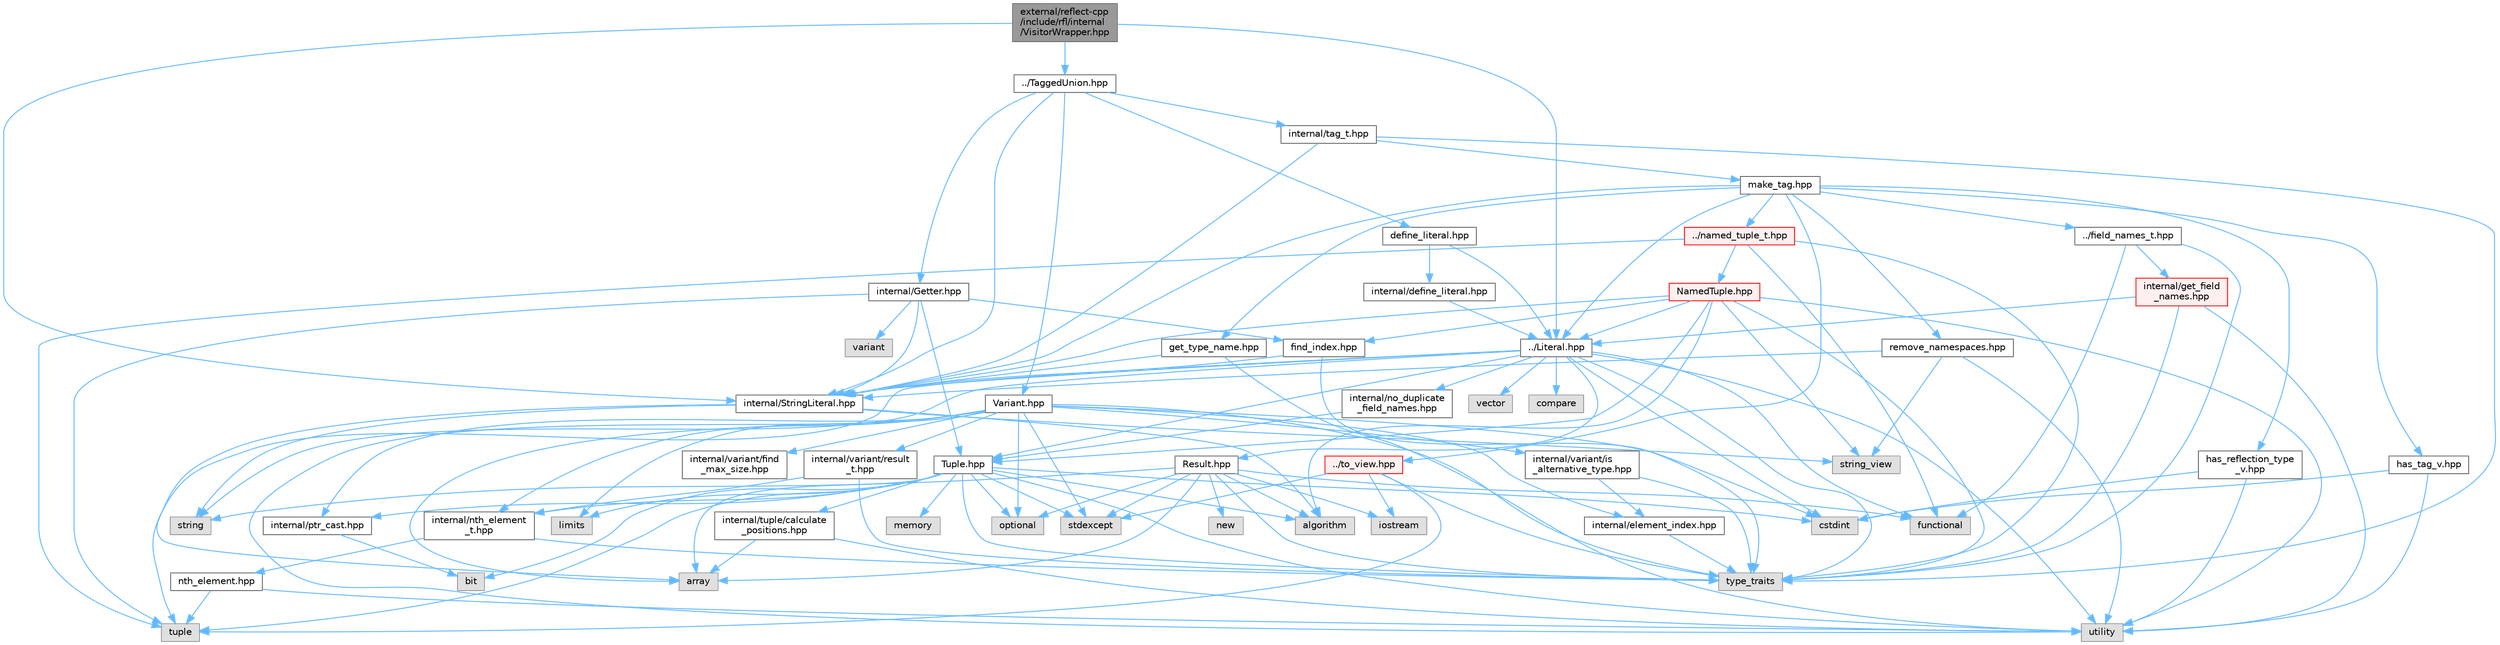 digraph "external/reflect-cpp/include/rfl/internal/VisitorWrapper.hpp"
{
 // LATEX_PDF_SIZE
  bgcolor="transparent";
  edge [fontname=Helvetica,fontsize=10,labelfontname=Helvetica,labelfontsize=10];
  node [fontname=Helvetica,fontsize=10,shape=box,height=0.2,width=0.4];
  Node1 [id="Node000001",label="external/reflect-cpp\l/include/rfl/internal\l/VisitorWrapper.hpp",height=0.2,width=0.4,color="gray40", fillcolor="grey60", style="filled", fontcolor="black",tooltip=" "];
  Node1 -> Node2 [id="edge127_Node000001_Node000002",color="steelblue1",style="solid",tooltip=" "];
  Node2 [id="Node000002",label="../Literal.hpp",height=0.2,width=0.4,color="grey40", fillcolor="white", style="filled",URL="$_literal_8hpp.html",tooltip=" "];
  Node2 -> Node3 [id="edge128_Node000002_Node000003",color="steelblue1",style="solid",tooltip=" "];
  Node3 [id="Node000003",label="compare",height=0.2,width=0.4,color="grey60", fillcolor="#E0E0E0", style="filled",tooltip=" "];
  Node2 -> Node4 [id="edge129_Node000002_Node000004",color="steelblue1",style="solid",tooltip=" "];
  Node4 [id="Node000004",label="cstdint",height=0.2,width=0.4,color="grey60", fillcolor="#E0E0E0", style="filled",tooltip=" "];
  Node2 -> Node5 [id="edge130_Node000002_Node000005",color="steelblue1",style="solid",tooltip=" "];
  Node5 [id="Node000005",label="functional",height=0.2,width=0.4,color="grey60", fillcolor="#E0E0E0", style="filled",tooltip=" "];
  Node2 -> Node6 [id="edge131_Node000002_Node000006",color="steelblue1",style="solid",tooltip=" "];
  Node6 [id="Node000006",label="string",height=0.2,width=0.4,color="grey60", fillcolor="#E0E0E0", style="filled",tooltip=" "];
  Node2 -> Node7 [id="edge132_Node000002_Node000007",color="steelblue1",style="solid",tooltip=" "];
  Node7 [id="Node000007",label="tuple",height=0.2,width=0.4,color="grey60", fillcolor="#E0E0E0", style="filled",tooltip=" "];
  Node2 -> Node8 [id="edge133_Node000002_Node000008",color="steelblue1",style="solid",tooltip=" "];
  Node8 [id="Node000008",label="type_traits",height=0.2,width=0.4,color="grey60", fillcolor="#E0E0E0", style="filled",tooltip=" "];
  Node2 -> Node9 [id="edge134_Node000002_Node000009",color="steelblue1",style="solid",tooltip=" "];
  Node9 [id="Node000009",label="utility",height=0.2,width=0.4,color="grey60", fillcolor="#E0E0E0", style="filled",tooltip=" "];
  Node2 -> Node10 [id="edge135_Node000002_Node000010",color="steelblue1",style="solid",tooltip=" "];
  Node10 [id="Node000010",label="vector",height=0.2,width=0.4,color="grey60", fillcolor="#E0E0E0", style="filled",tooltip=" "];
  Node2 -> Node11 [id="edge136_Node000002_Node000011",color="steelblue1",style="solid",tooltip=" "];
  Node11 [id="Node000011",label="Result.hpp",height=0.2,width=0.4,color="grey40", fillcolor="white", style="filled",URL="$_result_8hpp.html",tooltip=" "];
  Node11 -> Node12 [id="edge137_Node000011_Node000012",color="steelblue1",style="solid",tooltip=" "];
  Node12 [id="Node000012",label="algorithm",height=0.2,width=0.4,color="grey60", fillcolor="#E0E0E0", style="filled",tooltip=" "];
  Node11 -> Node13 [id="edge138_Node000011_Node000013",color="steelblue1",style="solid",tooltip=" "];
  Node13 [id="Node000013",label="array",height=0.2,width=0.4,color="grey60", fillcolor="#E0E0E0", style="filled",tooltip=" "];
  Node11 -> Node5 [id="edge139_Node000011_Node000005",color="steelblue1",style="solid",tooltip=" "];
  Node11 -> Node14 [id="edge140_Node000011_Node000014",color="steelblue1",style="solid",tooltip=" "];
  Node14 [id="Node000014",label="iostream",height=0.2,width=0.4,color="grey60", fillcolor="#E0E0E0", style="filled",tooltip=" "];
  Node11 -> Node15 [id="edge141_Node000011_Node000015",color="steelblue1",style="solid",tooltip=" "];
  Node15 [id="Node000015",label="new",height=0.2,width=0.4,color="grey60", fillcolor="#E0E0E0", style="filled",tooltip=" "];
  Node11 -> Node16 [id="edge142_Node000011_Node000016",color="steelblue1",style="solid",tooltip=" "];
  Node16 [id="Node000016",label="optional",height=0.2,width=0.4,color="grey60", fillcolor="#E0E0E0", style="filled",tooltip=" "];
  Node11 -> Node17 [id="edge143_Node000011_Node000017",color="steelblue1",style="solid",tooltip=" "];
  Node17 [id="Node000017",label="stdexcept",height=0.2,width=0.4,color="grey60", fillcolor="#E0E0E0", style="filled",tooltip=" "];
  Node11 -> Node6 [id="edge144_Node000011_Node000006",color="steelblue1",style="solid",tooltip=" "];
  Node11 -> Node8 [id="edge145_Node000011_Node000008",color="steelblue1",style="solid",tooltip=" "];
  Node2 -> Node18 [id="edge146_Node000002_Node000018",color="steelblue1",style="solid",tooltip=" "];
  Node18 [id="Node000018",label="Tuple.hpp",height=0.2,width=0.4,color="grey40", fillcolor="white", style="filled",URL="$_tuple_8hpp.html",tooltip=" "];
  Node18 -> Node12 [id="edge147_Node000018_Node000012",color="steelblue1",style="solid",tooltip=" "];
  Node18 -> Node13 [id="edge148_Node000018_Node000013",color="steelblue1",style="solid",tooltip=" "];
  Node18 -> Node19 [id="edge149_Node000018_Node000019",color="steelblue1",style="solid",tooltip=" "];
  Node19 [id="Node000019",label="bit",height=0.2,width=0.4,color="grey60", fillcolor="#E0E0E0", style="filled",tooltip=" "];
  Node18 -> Node4 [id="edge150_Node000018_Node000004",color="steelblue1",style="solid",tooltip=" "];
  Node18 -> Node20 [id="edge151_Node000018_Node000020",color="steelblue1",style="solid",tooltip=" "];
  Node20 [id="Node000020",label="limits",height=0.2,width=0.4,color="grey60", fillcolor="#E0E0E0", style="filled",tooltip=" "];
  Node18 -> Node21 [id="edge152_Node000018_Node000021",color="steelblue1",style="solid",tooltip=" "];
  Node21 [id="Node000021",label="memory",height=0.2,width=0.4,color="grey60", fillcolor="#E0E0E0", style="filled",tooltip=" "];
  Node18 -> Node16 [id="edge153_Node000018_Node000016",color="steelblue1",style="solid",tooltip=" "];
  Node18 -> Node17 [id="edge154_Node000018_Node000017",color="steelblue1",style="solid",tooltip=" "];
  Node18 -> Node7 [id="edge155_Node000018_Node000007",color="steelblue1",style="solid",tooltip=" "];
  Node18 -> Node8 [id="edge156_Node000018_Node000008",color="steelblue1",style="solid",tooltip=" "];
  Node18 -> Node9 [id="edge157_Node000018_Node000009",color="steelblue1",style="solid",tooltip=" "];
  Node18 -> Node22 [id="edge158_Node000018_Node000022",color="steelblue1",style="solid",tooltip=" "];
  Node22 [id="Node000022",label="internal/nth_element\l_t.hpp",height=0.2,width=0.4,color="grey40", fillcolor="white", style="filled",URL="$nth__element__t_8hpp.html",tooltip=" "];
  Node22 -> Node8 [id="edge159_Node000022_Node000008",color="steelblue1",style="solid",tooltip=" "];
  Node22 -> Node23 [id="edge160_Node000022_Node000023",color="steelblue1",style="solid",tooltip=" "];
  Node23 [id="Node000023",label="nth_element.hpp",height=0.2,width=0.4,color="grey40", fillcolor="white", style="filled",URL="$nth__element_8hpp.html",tooltip=" "];
  Node23 -> Node7 [id="edge161_Node000023_Node000007",color="steelblue1",style="solid",tooltip=" "];
  Node23 -> Node9 [id="edge162_Node000023_Node000009",color="steelblue1",style="solid",tooltip=" "];
  Node18 -> Node24 [id="edge163_Node000018_Node000024",color="steelblue1",style="solid",tooltip=" "];
  Node24 [id="Node000024",label="internal/ptr_cast.hpp",height=0.2,width=0.4,color="grey40", fillcolor="white", style="filled",URL="$ptr__cast_8hpp.html",tooltip=" "];
  Node24 -> Node19 [id="edge164_Node000024_Node000019",color="steelblue1",style="solid",tooltip=" "];
  Node18 -> Node25 [id="edge165_Node000018_Node000025",color="steelblue1",style="solid",tooltip=" "];
  Node25 [id="Node000025",label="internal/tuple/calculate\l_positions.hpp",height=0.2,width=0.4,color="grey40", fillcolor="white", style="filled",URL="$calculate__positions_8hpp.html",tooltip=" "];
  Node25 -> Node13 [id="edge166_Node000025_Node000013",color="steelblue1",style="solid",tooltip=" "];
  Node25 -> Node9 [id="edge167_Node000025_Node000009",color="steelblue1",style="solid",tooltip=" "];
  Node2 -> Node26 [id="edge168_Node000002_Node000026",color="steelblue1",style="solid",tooltip=" "];
  Node26 [id="Node000026",label="internal/StringLiteral.hpp",height=0.2,width=0.4,color="grey40", fillcolor="white", style="filled",URL="$_string_literal_8hpp.html",tooltip=" "];
  Node26 -> Node12 [id="edge169_Node000026_Node000012",color="steelblue1",style="solid",tooltip=" "];
  Node26 -> Node13 [id="edge170_Node000026_Node000013",color="steelblue1",style="solid",tooltip=" "];
  Node26 -> Node6 [id="edge171_Node000026_Node000006",color="steelblue1",style="solid",tooltip=" "];
  Node26 -> Node27 [id="edge172_Node000026_Node000027",color="steelblue1",style="solid",tooltip=" "];
  Node27 [id="Node000027",label="string_view",height=0.2,width=0.4,color="grey60", fillcolor="#E0E0E0", style="filled",tooltip=" "];
  Node2 -> Node28 [id="edge173_Node000002_Node000028",color="steelblue1",style="solid",tooltip=" "];
  Node28 [id="Node000028",label="internal/no_duplicate\l_field_names.hpp",height=0.2,width=0.4,color="grey40", fillcolor="white", style="filled",URL="$no__duplicate__field__names_8hpp.html",tooltip=" "];
  Node28 -> Node18 [id="edge174_Node000028_Node000018",color="steelblue1",style="solid",tooltip=" "];
  Node1 -> Node29 [id="edge175_Node000001_Node000029",color="steelblue1",style="solid",tooltip=" "];
  Node29 [id="Node000029",label="../TaggedUnion.hpp",height=0.2,width=0.4,color="grey40", fillcolor="white", style="filled",URL="$_tagged_union_8hpp.html",tooltip=" "];
  Node29 -> Node30 [id="edge176_Node000029_Node000030",color="steelblue1",style="solid",tooltip=" "];
  Node30 [id="Node000030",label="Variant.hpp",height=0.2,width=0.4,color="grey40", fillcolor="white", style="filled",URL="$_variant_8hpp.html",tooltip=" "];
  Node30 -> Node13 [id="edge177_Node000030_Node000013",color="steelblue1",style="solid",tooltip=" "];
  Node30 -> Node4 [id="edge178_Node000030_Node000004",color="steelblue1",style="solid",tooltip=" "];
  Node30 -> Node20 [id="edge179_Node000030_Node000020",color="steelblue1",style="solid",tooltip=" "];
  Node30 -> Node16 [id="edge180_Node000030_Node000016",color="steelblue1",style="solid",tooltip=" "];
  Node30 -> Node17 [id="edge181_Node000030_Node000017",color="steelblue1",style="solid",tooltip=" "];
  Node30 -> Node8 [id="edge182_Node000030_Node000008",color="steelblue1",style="solid",tooltip=" "];
  Node30 -> Node9 [id="edge183_Node000030_Node000009",color="steelblue1",style="solid",tooltip=" "];
  Node30 -> Node31 [id="edge184_Node000030_Node000031",color="steelblue1",style="solid",tooltip=" "];
  Node31 [id="Node000031",label="internal/element_index.hpp",height=0.2,width=0.4,color="grey40", fillcolor="white", style="filled",URL="$element__index_8hpp.html",tooltip=" "];
  Node31 -> Node8 [id="edge185_Node000031_Node000008",color="steelblue1",style="solid",tooltip=" "];
  Node30 -> Node22 [id="edge186_Node000030_Node000022",color="steelblue1",style="solid",tooltip=" "];
  Node30 -> Node32 [id="edge187_Node000030_Node000032",color="steelblue1",style="solid",tooltip=" "];
  Node32 [id="Node000032",label="internal/variant/find\l_max_size.hpp",height=0.2,width=0.4,color="grey40", fillcolor="white", style="filled",URL="$find__max__size_8hpp.html",tooltip=" "];
  Node30 -> Node33 [id="edge188_Node000030_Node000033",color="steelblue1",style="solid",tooltip=" "];
  Node33 [id="Node000033",label="internal/variant/is\l_alternative_type.hpp",height=0.2,width=0.4,color="grey40", fillcolor="white", style="filled",URL="$is__alternative__type_8hpp.html",tooltip=" "];
  Node33 -> Node8 [id="edge189_Node000033_Node000008",color="steelblue1",style="solid",tooltip=" "];
  Node33 -> Node31 [id="edge190_Node000033_Node000031",color="steelblue1",style="solid",tooltip=" "];
  Node30 -> Node34 [id="edge191_Node000030_Node000034",color="steelblue1",style="solid",tooltip=" "];
  Node34 [id="Node000034",label="internal/variant/result\l_t.hpp",height=0.2,width=0.4,color="grey40", fillcolor="white", style="filled",URL="$result__t_8hpp.html",tooltip=" "];
  Node34 -> Node8 [id="edge192_Node000034_Node000008",color="steelblue1",style="solid",tooltip=" "];
  Node34 -> Node22 [id="edge193_Node000034_Node000022",color="steelblue1",style="solid",tooltip=" "];
  Node30 -> Node24 [id="edge194_Node000030_Node000024",color="steelblue1",style="solid",tooltip=" "];
  Node29 -> Node35 [id="edge195_Node000029_Node000035",color="steelblue1",style="solid",tooltip=" "];
  Node35 [id="Node000035",label="define_literal.hpp",height=0.2,width=0.4,color="grey40", fillcolor="white", style="filled",URL="$define__literal_8hpp.html",tooltip=" "];
  Node35 -> Node2 [id="edge196_Node000035_Node000002",color="steelblue1",style="solid",tooltip=" "];
  Node35 -> Node36 [id="edge197_Node000035_Node000036",color="steelblue1",style="solid",tooltip=" "];
  Node36 [id="Node000036",label="internal/define_literal.hpp",height=0.2,width=0.4,color="grey40", fillcolor="white", style="filled",URL="$internal_2define__literal_8hpp.html",tooltip=" "];
  Node36 -> Node2 [id="edge198_Node000036_Node000002",color="steelblue1",style="solid",tooltip=" "];
  Node29 -> Node37 [id="edge199_Node000029_Node000037",color="steelblue1",style="solid",tooltip=" "];
  Node37 [id="Node000037",label="internal/Getter.hpp",height=0.2,width=0.4,color="grey40", fillcolor="white", style="filled",URL="$_getter_8hpp.html",tooltip=" "];
  Node37 -> Node7 [id="edge200_Node000037_Node000007",color="steelblue1",style="solid",tooltip=" "];
  Node37 -> Node38 [id="edge201_Node000037_Node000038",color="steelblue1",style="solid",tooltip=" "];
  Node38 [id="Node000038",label="variant",height=0.2,width=0.4,color="grey60", fillcolor="#E0E0E0", style="filled",tooltip=" "];
  Node37 -> Node18 [id="edge202_Node000037_Node000018",color="steelblue1",style="solid",tooltip=" "];
  Node37 -> Node26 [id="edge203_Node000037_Node000026",color="steelblue1",style="solid",tooltip=" "];
  Node37 -> Node39 [id="edge204_Node000037_Node000039",color="steelblue1",style="solid",tooltip=" "];
  Node39 [id="Node000039",label="find_index.hpp",height=0.2,width=0.4,color="grey40", fillcolor="white", style="filled",URL="$find__index_8hpp.html",tooltip=" "];
  Node39 -> Node8 [id="edge205_Node000039_Node000008",color="steelblue1",style="solid",tooltip=" "];
  Node39 -> Node26 [id="edge206_Node000039_Node000026",color="steelblue1",style="solid",tooltip=" "];
  Node29 -> Node26 [id="edge207_Node000029_Node000026",color="steelblue1",style="solid",tooltip=" "];
  Node29 -> Node40 [id="edge208_Node000029_Node000040",color="steelblue1",style="solid",tooltip=" "];
  Node40 [id="Node000040",label="internal/tag_t.hpp",height=0.2,width=0.4,color="grey40", fillcolor="white", style="filled",URL="$tag__t_8hpp.html",tooltip=" "];
  Node40 -> Node8 [id="edge209_Node000040_Node000008",color="steelblue1",style="solid",tooltip=" "];
  Node40 -> Node26 [id="edge210_Node000040_Node000026",color="steelblue1",style="solid",tooltip=" "];
  Node40 -> Node41 [id="edge211_Node000040_Node000041",color="steelblue1",style="solid",tooltip=" "];
  Node41 [id="Node000041",label="make_tag.hpp",height=0.2,width=0.4,color="grey40", fillcolor="white", style="filled",URL="$make__tag_8hpp.html",tooltip=" "];
  Node41 -> Node2 [id="edge212_Node000041_Node000002",color="steelblue1",style="solid",tooltip=" "];
  Node41 -> Node42 [id="edge213_Node000041_Node000042",color="steelblue1",style="solid",tooltip=" "];
  Node42 [id="Node000042",label="../field_names_t.hpp",height=0.2,width=0.4,color="grey40", fillcolor="white", style="filled",URL="$field__names__t_8hpp.html",tooltip=" "];
  Node42 -> Node5 [id="edge214_Node000042_Node000005",color="steelblue1",style="solid",tooltip=" "];
  Node42 -> Node8 [id="edge215_Node000042_Node000008",color="steelblue1",style="solid",tooltip=" "];
  Node42 -> Node43 [id="edge216_Node000042_Node000043",color="steelblue1",style="solid",tooltip=" "];
  Node43 [id="Node000043",label="internal/get_field\l_names.hpp",height=0.2,width=0.4,color="red", fillcolor="#FFF0F0", style="filled",URL="$get__field__names_8hpp.html",tooltip=" "];
  Node43 -> Node8 [id="edge217_Node000043_Node000008",color="steelblue1",style="solid",tooltip=" "];
  Node43 -> Node9 [id="edge218_Node000043_Node000009",color="steelblue1",style="solid",tooltip=" "];
  Node43 -> Node2 [id="edge219_Node000043_Node000002",color="steelblue1",style="solid",tooltip=" "];
  Node41 -> Node54 [id="edge220_Node000041_Node000054",color="steelblue1",style="solid",tooltip=" "];
  Node54 [id="Node000054",label="../named_tuple_t.hpp",height=0.2,width=0.4,color="red", fillcolor="#FFF0F0", style="filled",URL="$named__tuple__t_8hpp.html",tooltip=" "];
  Node54 -> Node5 [id="edge221_Node000054_Node000005",color="steelblue1",style="solid",tooltip=" "];
  Node54 -> Node7 [id="edge222_Node000054_Node000007",color="steelblue1",style="solid",tooltip=" "];
  Node54 -> Node8 [id="edge223_Node000054_Node000008",color="steelblue1",style="solid",tooltip=" "];
  Node54 -> Node55 [id="edge224_Node000054_Node000055",color="steelblue1",style="solid",tooltip=" "];
  Node55 [id="Node000055",label="NamedTuple.hpp",height=0.2,width=0.4,color="red", fillcolor="#FFF0F0", style="filled",URL="$_named_tuple_8hpp.html",tooltip=" "];
  Node55 -> Node12 [id="edge225_Node000055_Node000012",color="steelblue1",style="solid",tooltip=" "];
  Node55 -> Node27 [id="edge226_Node000055_Node000027",color="steelblue1",style="solid",tooltip=" "];
  Node55 -> Node8 [id="edge227_Node000055_Node000008",color="steelblue1",style="solid",tooltip=" "];
  Node55 -> Node9 [id="edge228_Node000055_Node000009",color="steelblue1",style="solid",tooltip=" "];
  Node55 -> Node2 [id="edge229_Node000055_Node000002",color="steelblue1",style="solid",tooltip=" "];
  Node55 -> Node18 [id="edge230_Node000055_Node000018",color="steelblue1",style="solid",tooltip=" "];
  Node55 -> Node26 [id="edge231_Node000055_Node000026",color="steelblue1",style="solid",tooltip=" "];
  Node55 -> Node39 [id="edge232_Node000055_Node000039",color="steelblue1",style="solid",tooltip=" "];
  Node41 -> Node97 [id="edge233_Node000041_Node000097",color="steelblue1",style="solid",tooltip=" "];
  Node97 [id="Node000097",label="../to_view.hpp",height=0.2,width=0.4,color="red", fillcolor="#FFF0F0", style="filled",URL="$to__view_8hpp.html",tooltip=" "];
  Node97 -> Node14 [id="edge234_Node000097_Node000014",color="steelblue1",style="solid",tooltip=" "];
  Node97 -> Node17 [id="edge235_Node000097_Node000017",color="steelblue1",style="solid",tooltip=" "];
  Node97 -> Node7 [id="edge236_Node000097_Node000007",color="steelblue1",style="solid",tooltip=" "];
  Node97 -> Node8 [id="edge237_Node000097_Node000008",color="steelblue1",style="solid",tooltip=" "];
  Node41 -> Node26 [id="edge238_Node000041_Node000026",color="steelblue1",style="solid",tooltip=" "];
  Node41 -> Node98 [id="edge239_Node000041_Node000098",color="steelblue1",style="solid",tooltip=" "];
  Node98 [id="Node000098",label="get_type_name.hpp",height=0.2,width=0.4,color="grey40", fillcolor="white", style="filled",URL="$get__type__name_8hpp.html",tooltip=" "];
  Node98 -> Node9 [id="edge240_Node000098_Node000009",color="steelblue1",style="solid",tooltip=" "];
  Node98 -> Node26 [id="edge241_Node000098_Node000026",color="steelblue1",style="solid",tooltip=" "];
  Node41 -> Node99 [id="edge242_Node000041_Node000099",color="steelblue1",style="solid",tooltip=" "];
  Node99 [id="Node000099",label="has_reflection_type\l_v.hpp",height=0.2,width=0.4,color="grey40", fillcolor="white", style="filled",URL="$has__reflection__type__v_8hpp.html",tooltip=" "];
  Node99 -> Node4 [id="edge243_Node000099_Node000004",color="steelblue1",style="solid",tooltip=" "];
  Node99 -> Node9 [id="edge244_Node000099_Node000009",color="steelblue1",style="solid",tooltip=" "];
  Node41 -> Node100 [id="edge245_Node000041_Node000100",color="steelblue1",style="solid",tooltip=" "];
  Node100 [id="Node000100",label="has_tag_v.hpp",height=0.2,width=0.4,color="grey40", fillcolor="white", style="filled",URL="$has__tag__v_8hpp.html",tooltip=" "];
  Node100 -> Node4 [id="edge246_Node000100_Node000004",color="steelblue1",style="solid",tooltip=" "];
  Node100 -> Node9 [id="edge247_Node000100_Node000009",color="steelblue1",style="solid",tooltip=" "];
  Node41 -> Node101 [id="edge248_Node000041_Node000101",color="steelblue1",style="solid",tooltip=" "];
  Node101 [id="Node000101",label="remove_namespaces.hpp",height=0.2,width=0.4,color="grey40", fillcolor="white", style="filled",URL="$remove__namespaces_8hpp.html",tooltip=" "];
  Node101 -> Node27 [id="edge249_Node000101_Node000027",color="steelblue1",style="solid",tooltip=" "];
  Node101 -> Node9 [id="edge250_Node000101_Node000009",color="steelblue1",style="solid",tooltip=" "];
  Node101 -> Node26 [id="edge251_Node000101_Node000026",color="steelblue1",style="solid",tooltip=" "];
  Node1 -> Node26 [id="edge252_Node000001_Node000026",color="steelblue1",style="solid",tooltip=" "];
}
